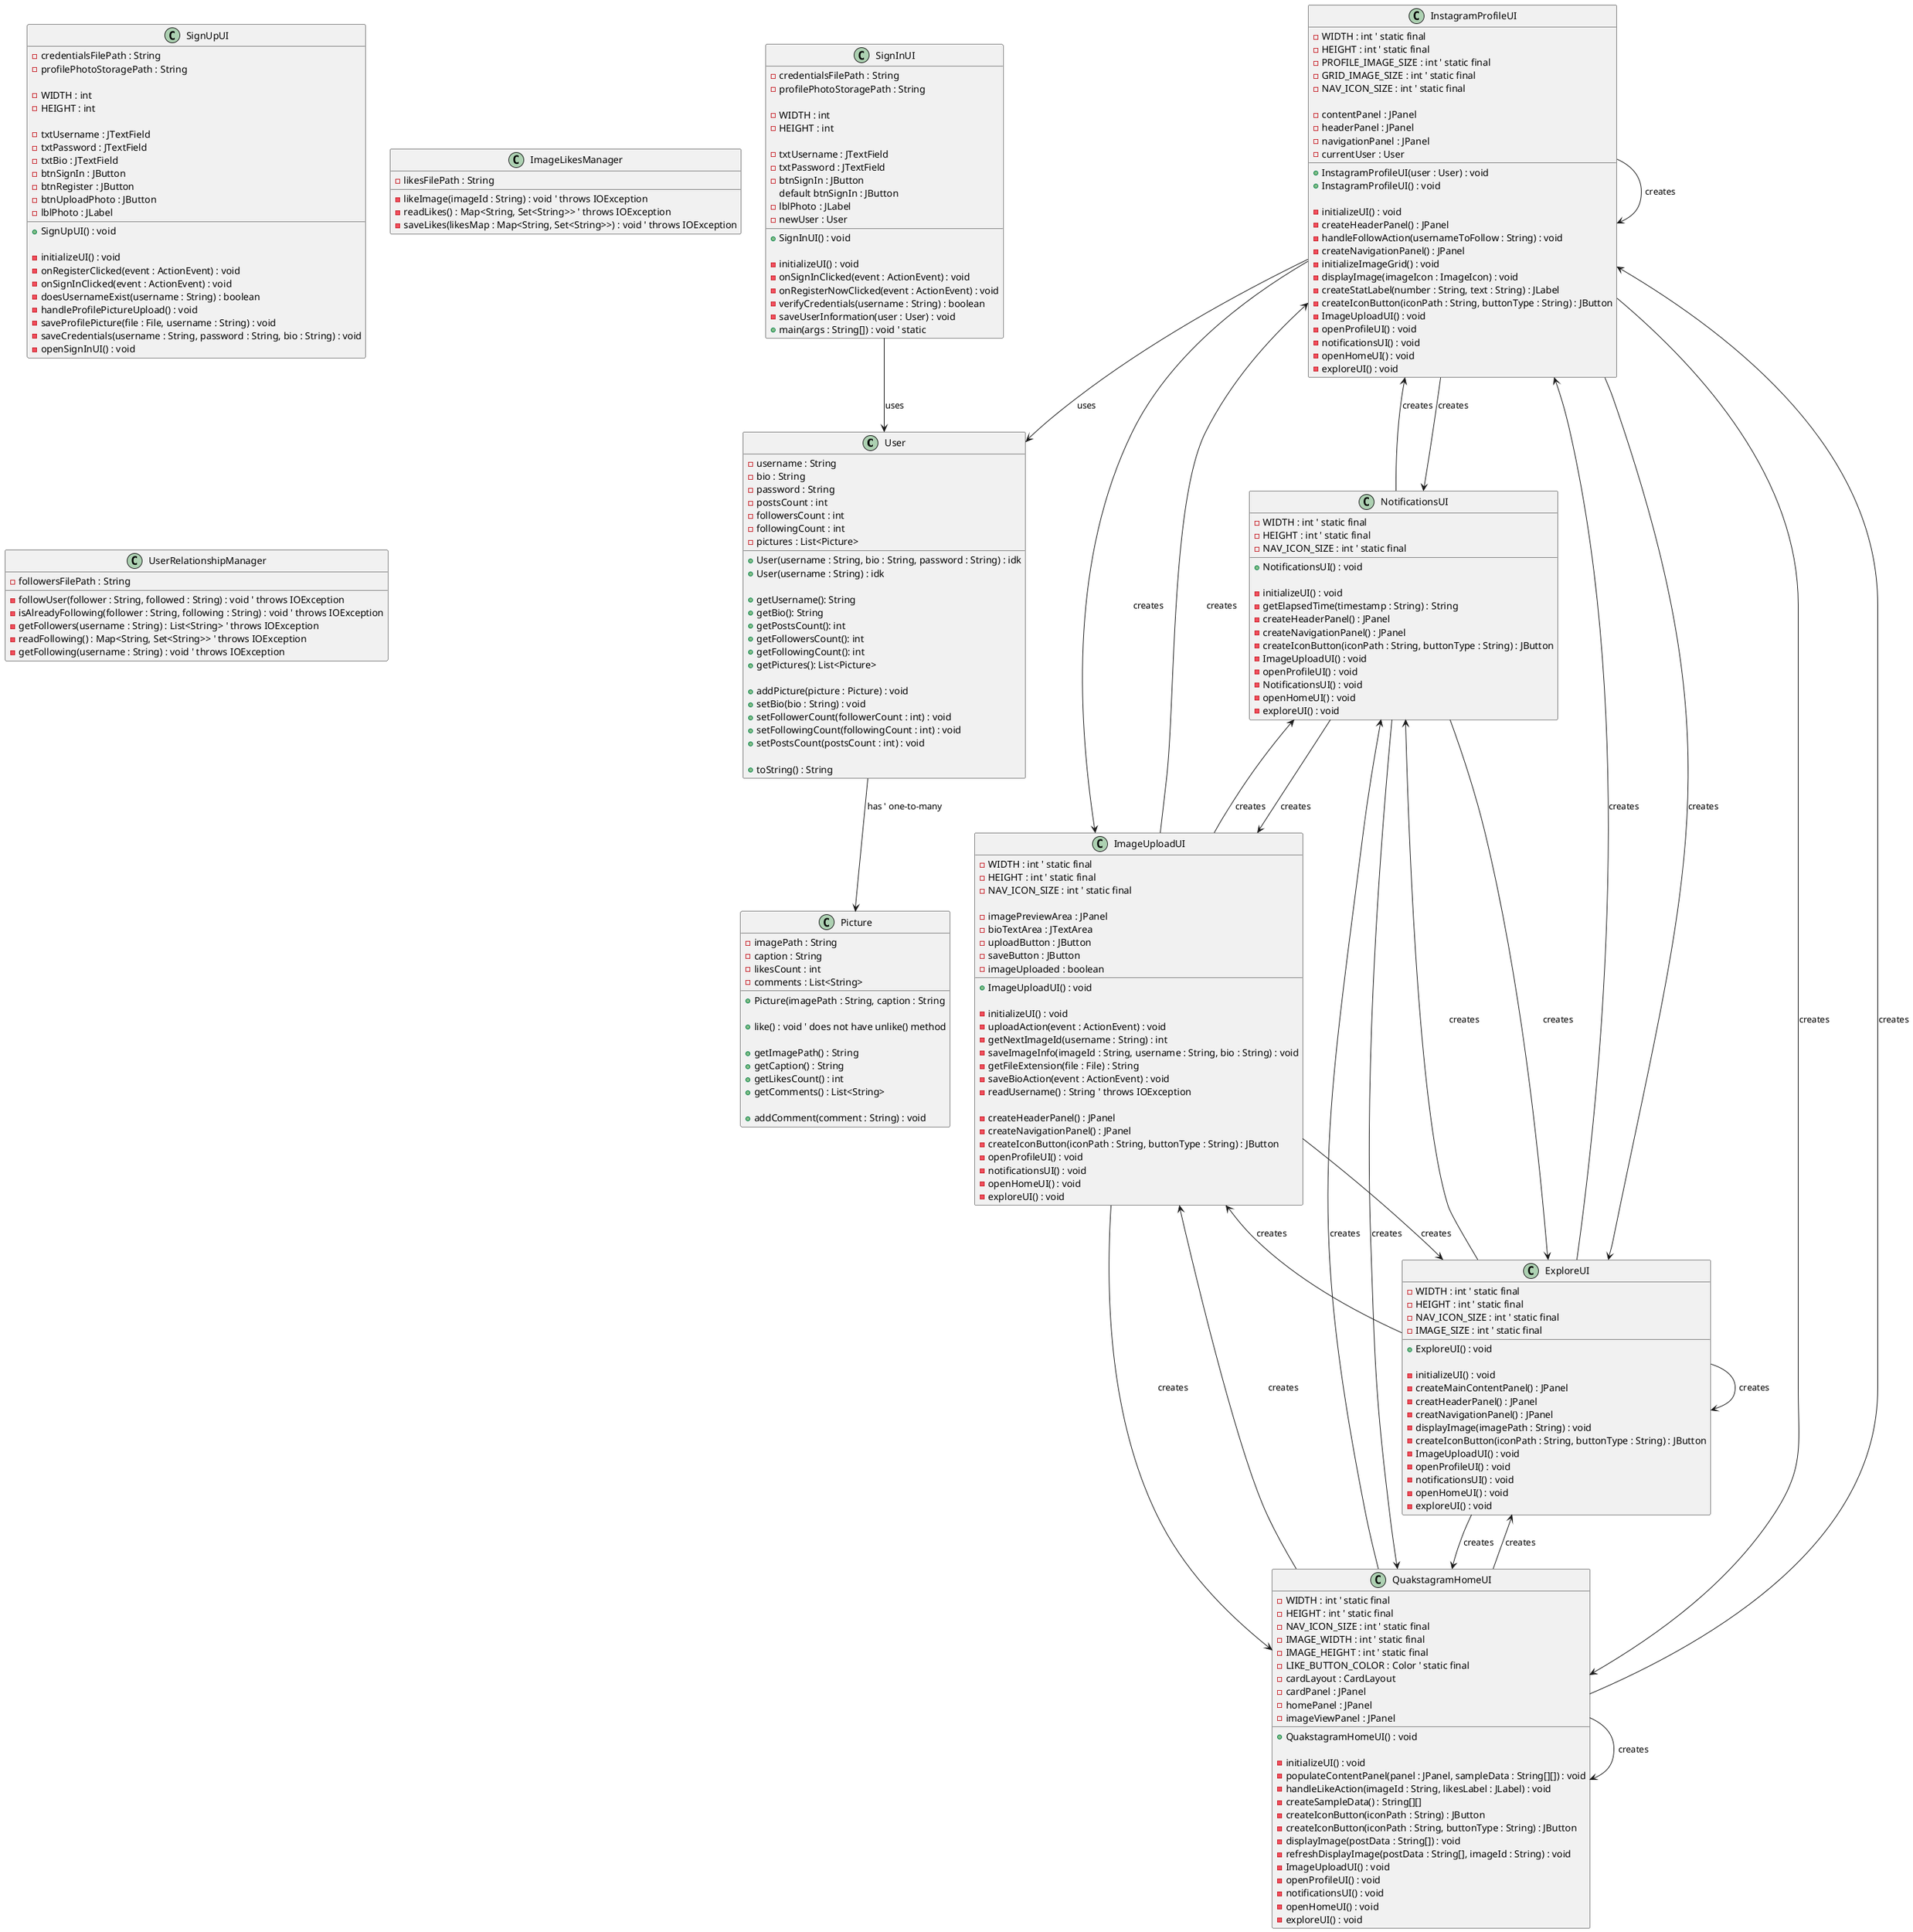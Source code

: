 @startuml Class Diagram

class User {
  - username : String
  - bio : String
  - password : String
  - postsCount : int
  - followersCount : int
  - followingCount : int
  - pictures : List<Picture>
  ' constructors
  + User(username : String, bio : String, password : String) : idk
  + User(username : String) : idk

  ' getters
  + getUsername(): String
  + getBio(): String
  + getPostsCount(): int
  + getFollowersCount(): int
  + getFollowingCount(): int
  + getPictures(): List<Picture>

  ' setters
  + addPicture(picture : Picture) : void
  + setBio(bio : String) : void
  + setFollowerCount(followerCount : int) : void
  + setFollowingCount(followingCount : int) : void
  + setPostsCount(postsCount : int) : void

  + toString() : String
}

class SignUpUI {
  - credentialsFilePath : String
  - profilePhotoStoragePath : String

  - WIDTH : int
  - HEIGHT : int

  - txtUsername : JTextField
  - txtPassword : JTextField
  - txtBio : JTextField
  - btnSignIn : JButton
  - btnRegister : JButton
  - btnUploadPhoto : JButton
  - lblPhoto : JLabel
 
 ' constructors
  + SignUpUI() : void

  - initializeUI() : void
  - onRegisterClicked(event : ActionEvent) : void
  - onSignInClicked(event : ActionEvent) : void
  - doesUsernameExist(username : String) : boolean
  - handleProfilePictureUpload() : void
  - saveProfilePicture(file : File, username : String) : void
  - saveCredentials(username : String, password : String, bio : String) : void
  - openSignInUI() : void
}

class SignInUI {
  - credentialsFilePath : String
  - profilePhotoStoragePath : String

  - WIDTH : int
  - HEIGHT : int

  - txtUsername : JTextField
  - txtPassword : JTextField
  - btnSignIn : JButton
  default btnSignIn : JButton
  - lblPhoto : JLabel
  - newUser : User
 
 ' constructors
  + SignInUI() : void

  - initializeUI() : void
  - onSignInClicked(event : ActionEvent) : void
  - onRegisterNowClicked(event : ActionEvent) : void
  - verifyCredentials(username : String) : boolean
  - saveUserInformation(user : User) : void
  + main(args : String[]) : void ' static
}

User --> Picture : has ' one-to-many

class Picture {
  - imagePath : String
  - caption : String
  - likesCount : int
  - comments : List<String>

  ' constructors
  + Picture(imagePath : String, caption : String

  + like() : void ' does not have unlike() method

  ' getters
  + getImagePath() : String
  + getCaption() : String
  + getLikesCount() : int
  ' getCommentsCount() : int
  + getComments() : List<String>

  ' setters
  + addComment(comment : String) : void
}

class NotificationsUI {
  - WIDTH : int ' static final
  - HEIGHT : int ' static final
  - NAV_ICON_SIZE : int ' static final

  ' constructors
  + NotificationsUI() : void

  - initializeUI() : void
  - getElapsedTime(timestamp : String) : String
  - createHeaderPanel() : JPanel
  - createNavigationPanel() : JPanel
  - createIconButton(iconPath : String, buttonType : String) : JButton
  - ImageUploadUI() : void
  - openProfileUI() : void
  - NotificationsUI() : void
  - openHomeUI() : void
  - exploreUI() : void
}

SignInUI --> User : uses


NotificationsUI --> InstagramProfileUI : creates
NotificationsUI --> QuakstagramHomeUI : creates
NotificationsUI --> ExploreUI : creates
NotificationsUI --> ImageUploadUI : creates

class InstagramProfileUI {
  - WIDTH : int ' static final
  - HEIGHT : int ' static final
  - PROFILE_IMAGE_SIZE : int ' static final
  - GRID_IMAGE_SIZE : int ' static final
  - NAV_ICON_SIZE : int ' static final

  - contentPanel : JPanel
  - headerPanel : JPanel
  - navigationPanel : JPanel
  - currentUser : User

  ' constructors
  + InstagramProfileUI(user : User) : void
  + InstagramProfileUI() : void

  - initializeUI() : void
  - createHeaderPanel() : JPanel
  - handleFollowAction(usernameToFollow : String) : void
  - createNavigationPanel() : JPanel
  - initializeImageGrid() : void
  - displayImage(imageIcon : ImageIcon) : void
  - createStatLabel(number : String, text : String) : JLabel
  - createIconButton(iconPath : String, buttonType : String) : JButton
  - ImageUploadUI() : void
  - openProfileUI() : void
  - notificationsUI() : void
  - openHomeUI() : void
  - exploreUI() : void
}

InstagramProfileUI --> User : uses
InstagramProfileUI --> ImageUploadUI : creates
InstagramProfileUI --> InstagramProfileUI : creates
InstagramProfileUI --> NotificationsUI : creates
InstagramProfileUI --> QuakstagramHomeUI : creates
InstagramProfileUI --> ExploreUI : creates

class ExploreUI {
  - WIDTH : int ' static final
  - HEIGHT : int ' static final
  - NAV_ICON_SIZE : int ' static final
  - IMAGE_SIZE : int ' static final

  ' constructors
  + ExploreUI() : void

  - initializeUI() : void
  - createMainContentPanel() : JPanel
  - creatHeaderPanel() : JPanel
  - creatNavigationPanel() : JPanel
  - displayImage(imagePath : String) : void
  - createIconButton(iconPath : String, buttonType : String) : JButton
  - ImageUploadUI() : void
  - openProfileUI() : void
  - notificationsUI() : void
  - openHomeUI() : void
  - exploreUI() : void
}

ExploreUI --> ImageUploadUI : creates
ExploreUI --> InstagramProfileUI : creates
ExploreUI --> NotificationsUI : creates
ExploreUI --> QuakstagramHomeUI : creates
ExploreUI --> ExploreUI : creates

class ImageUploadUI {
  - WIDTH : int ' static final
  - HEIGHT : int ' static final
  - NAV_ICON_SIZE : int ' static final

  - imagePreviewArea : JPanel
  - bioTextArea : JTextArea
  - uploadButton : JButton
  - saveButton : JButton
  - imageUploaded : boolean
  ' default false // unused

  ' constructors
  + ImageUploadUI() : void

  - initializeUI() : void
  - uploadAction(event : ActionEvent) : void
  - getNextImageId(username : String) : int
  - saveImageInfo(imageId : String, username : String, bio : String) : void
  - getFileExtension(file : File) : String
  - saveBioAction(event : ActionEvent) : void
  - readUsername() : String ' throws IOException
  
  - createHeaderPanel() : JPanel
  - createNavigationPanel() : JPanel
  - createIconButton(iconPath : String, buttonType : String) : JButton
  - openProfileUI() : void
  - notificationsUI() : void
  - openHomeUI() : void
  - exploreUI() : void
}

ImageUploadUI --> InstagramProfileUI : creates
ImageUploadUI --> NotificationsUI : creates
ImageUploadUI --> QuakstagramHomeUI : creates
ImageUploadUI --> ExploreUI : creates

class QuakstagramHomeUI {
  - WIDTH : int ' static final
  - HEIGHT : int ' static final
  - NAV_ICON_SIZE : int ' static final
  - IMAGE_WIDTH : int ' static final
  - IMAGE_HEIGHT : int ' static final
  - LIKE_BUTTON_COLOR : Color ' static final
  - cardLayout : CardLayout
  - cardPanel : JPanel
  - homePanel : JPanel
  - imageViewPanel : JPanel

  ' constructors
  + QuakstagramHomeUI() : void

  - initializeUI() : void
  - populateContentPanel(panel : JPanel, sampleData : String[][]) : void
  - handleLikeAction(imageId : String, likesLabel : JLabel) : void
  - createSampleData() : String[][]
  - createIconButton(iconPath : String) : JButton
  - createIconButton(iconPath : String, buttonType : String) : JButton
  - displayImage(postData : String[]) : void
  - refreshDisplayImage(postData : String[], imageId : String) : void
  

  - ImageUploadUI() : void
  - openProfileUI() : void
  - notificationsUI() : void
  - openHomeUI() : void
  - exploreUI() : void
}

QuakstagramHomeUI --> ImageUploadUI : creates
QuakstagramHomeUI --> InstagramProfileUI : creates
QuakstagramHomeUI --> NotificationsUI : creates
QuakstagramHomeUI --> QuakstagramHomeUI : creates
QuakstagramHomeUI --> ExploreUI : creates

class ImageLikesManager {
  - likesFilePath : String

  - likeImage(imageId : String) : void ' throws IOException
  - readLikes() : Map<String, Set<String>> ' throws IOException
  - saveLikes(likesMap : Map<String, Set<String>>) : void ' throws IOException
}

class UserRelationshipManager {
  - followersFilePath : String

  - followUser(follower : String, followed : String) : void ' throws IOException
  - isAlreadyFollowing(follower : String, following : String) : void ' throws IOException
  - getFollowers(username : String) : List<String> ' throws IOException
  - readFollowing() : Map<String, Set<String>> ' throws IOException
  - getFollowing(username : String) : void ' throws IOException
}

@enduml